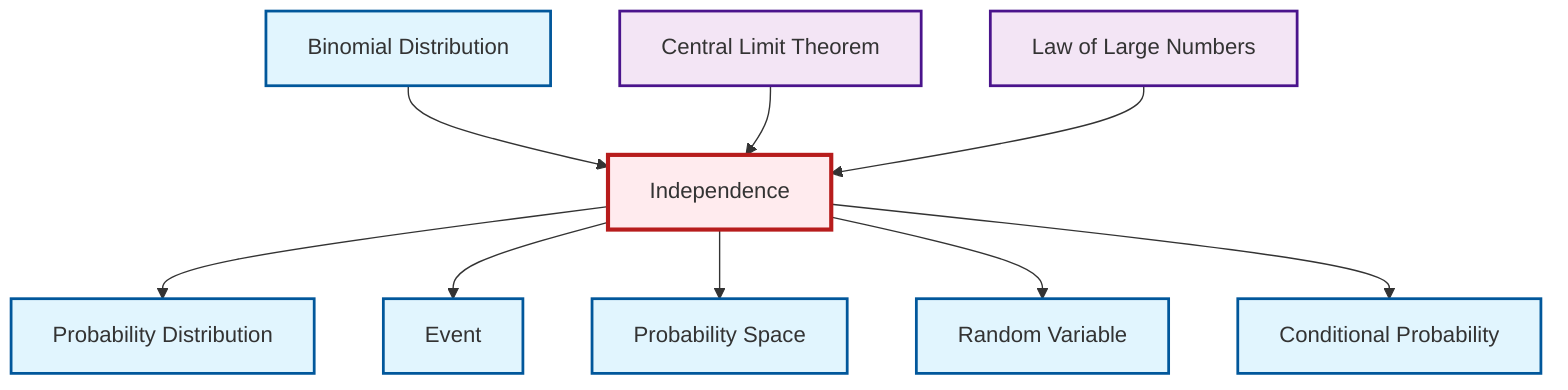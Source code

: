 graph TD
    classDef definition fill:#e1f5fe,stroke:#01579b,stroke-width:2px
    classDef theorem fill:#f3e5f5,stroke:#4a148c,stroke-width:2px
    classDef axiom fill:#fff3e0,stroke:#e65100,stroke-width:2px
    classDef example fill:#e8f5e9,stroke:#1b5e20,stroke-width:2px
    classDef current fill:#ffebee,stroke:#b71c1c,stroke-width:3px
    def-independence["Independence"]:::definition
    def-conditional-probability["Conditional Probability"]:::definition
    thm-central-limit["Central Limit Theorem"]:::theorem
    def-probability-distribution["Probability Distribution"]:::definition
    def-random-variable["Random Variable"]:::definition
    def-event["Event"]:::definition
    thm-law-of-large-numbers["Law of Large Numbers"]:::theorem
    def-binomial-distribution["Binomial Distribution"]:::definition
    def-probability-space["Probability Space"]:::definition
    def-independence --> def-probability-distribution
    def-independence --> def-event
    def-binomial-distribution --> def-independence
    def-independence --> def-probability-space
    def-independence --> def-random-variable
    thm-central-limit --> def-independence
    def-independence --> def-conditional-probability
    thm-law-of-large-numbers --> def-independence
    class def-independence current